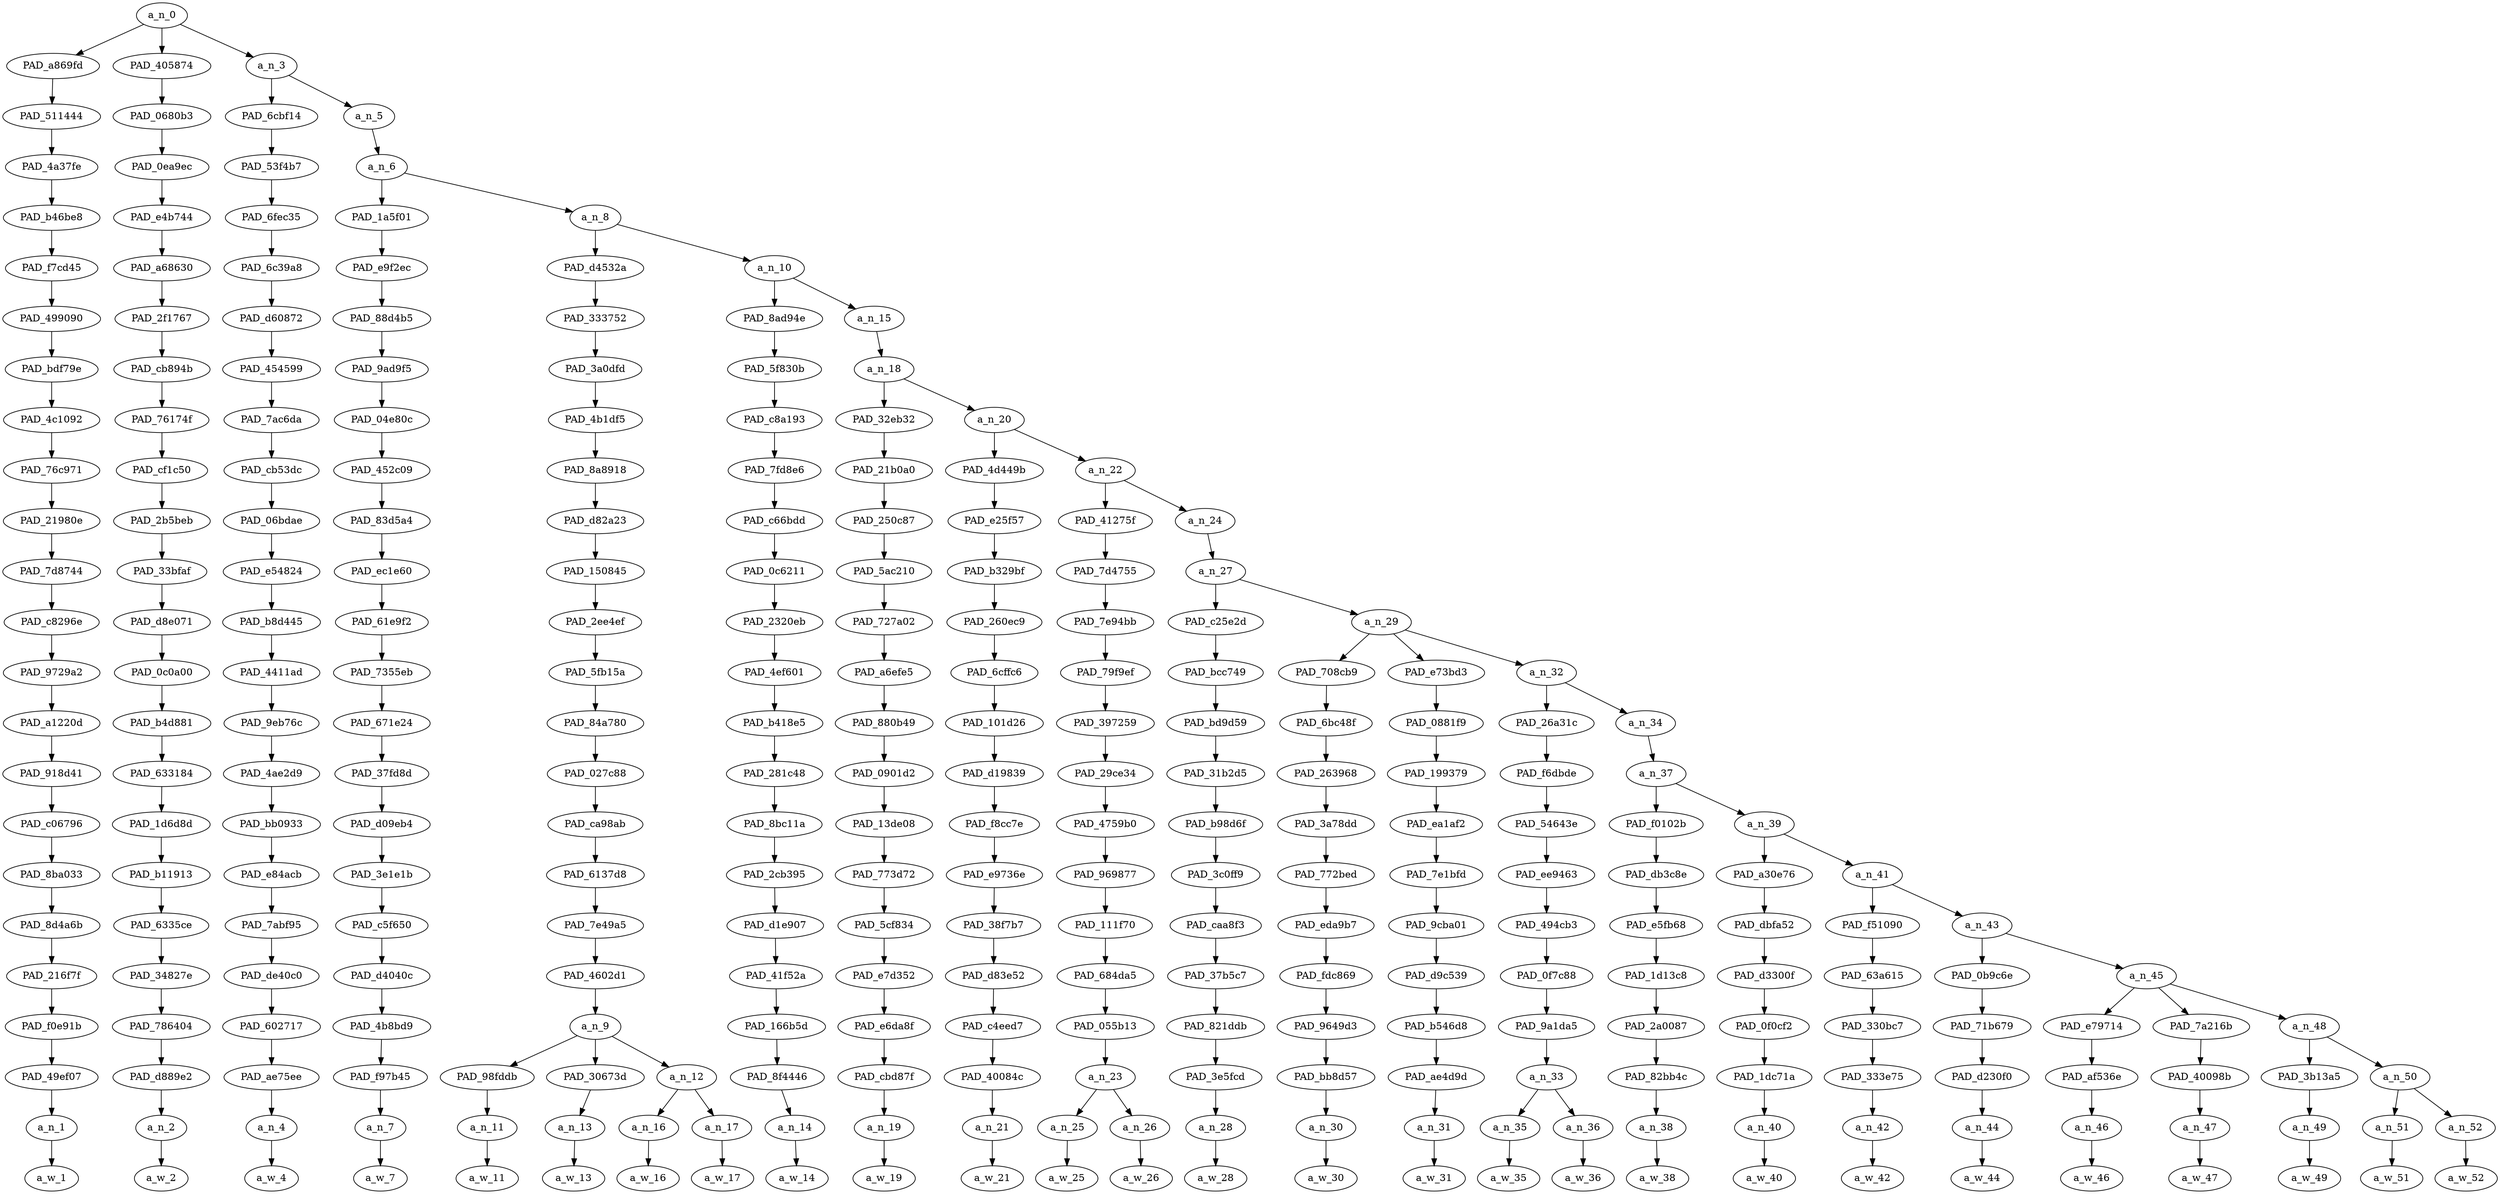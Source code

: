 strict digraph "" {
	a_n_0	[div_dir=1,
		index=0,
		level=23,
		pos="1.5255025227864583,23!",
		text_span="[0, 1, 2, 3, 4, 5, 6, 7, 8, 9, 10, 11, 12, 13, 14, 15, 16, 17, 18, 19, 20, 21, 22, 23, 24, 25, 26]",
		value=1.00000000];
	PAD_a869fd	[div_dir=1,
		index=0,
		level=22,
		pos="0.0,22!",
		text_span="[0]",
		value=0.08785055];
	a_n_0 -> PAD_a869fd;
	PAD_405874	[div_dir=1,
		index=1,
		level=22,
		pos="1.0,22!",
		text_span="[1]",
		value=0.03338011];
	a_n_0 -> PAD_405874;
	a_n_3	[div_dir=1,
		index=2,
		level=22,
		pos="3.576507568359375,22!",
		text_span="[2, 3, 4, 5, 6, 7, 8, 9, 10, 11, 12, 13, 14, 15, 16, 17, 18, 19, 20, 21, 22, 23, 24, 25, 26]",
		value=0.87811536];
	a_n_0 -> a_n_3;
	PAD_511444	[div_dir=1,
		index=0,
		level=21,
		pos="0.0,21!",
		text_span="[0]",
		value=0.08785055];
	PAD_a869fd -> PAD_511444;
	PAD_4a37fe	[div_dir=1,
		index=0,
		level=20,
		pos="0.0,20!",
		text_span="[0]",
		value=0.08785055];
	PAD_511444 -> PAD_4a37fe;
	PAD_b46be8	[div_dir=1,
		index=0,
		level=19,
		pos="0.0,19!",
		text_span="[0]",
		value=0.08785055];
	PAD_4a37fe -> PAD_b46be8;
	PAD_f7cd45	[div_dir=1,
		index=0,
		level=18,
		pos="0.0,18!",
		text_span="[0]",
		value=0.08785055];
	PAD_b46be8 -> PAD_f7cd45;
	PAD_499090	[div_dir=1,
		index=0,
		level=17,
		pos="0.0,17!",
		text_span="[0]",
		value=0.08785055];
	PAD_f7cd45 -> PAD_499090;
	PAD_bdf79e	[div_dir=1,
		index=0,
		level=16,
		pos="0.0,16!",
		text_span="[0]",
		value=0.08785055];
	PAD_499090 -> PAD_bdf79e;
	PAD_4c1092	[div_dir=1,
		index=0,
		level=15,
		pos="0.0,15!",
		text_span="[0]",
		value=0.08785055];
	PAD_bdf79e -> PAD_4c1092;
	PAD_76c971	[div_dir=1,
		index=0,
		level=14,
		pos="0.0,14!",
		text_span="[0]",
		value=0.08785055];
	PAD_4c1092 -> PAD_76c971;
	PAD_21980e	[div_dir=1,
		index=0,
		level=13,
		pos="0.0,13!",
		text_span="[0]",
		value=0.08785055];
	PAD_76c971 -> PAD_21980e;
	PAD_7d8744	[div_dir=1,
		index=0,
		level=12,
		pos="0.0,12!",
		text_span="[0]",
		value=0.08785055];
	PAD_21980e -> PAD_7d8744;
	PAD_c8296e	[div_dir=1,
		index=0,
		level=11,
		pos="0.0,11!",
		text_span="[0]",
		value=0.08785055];
	PAD_7d8744 -> PAD_c8296e;
	PAD_9729a2	[div_dir=1,
		index=0,
		level=10,
		pos="0.0,10!",
		text_span="[0]",
		value=0.08785055];
	PAD_c8296e -> PAD_9729a2;
	PAD_a1220d	[div_dir=1,
		index=0,
		level=9,
		pos="0.0,9!",
		text_span="[0]",
		value=0.08785055];
	PAD_9729a2 -> PAD_a1220d;
	PAD_918d41	[div_dir=1,
		index=0,
		level=8,
		pos="0.0,8!",
		text_span="[0]",
		value=0.08785055];
	PAD_a1220d -> PAD_918d41;
	PAD_c06796	[div_dir=1,
		index=0,
		level=7,
		pos="0.0,7!",
		text_span="[0]",
		value=0.08785055];
	PAD_918d41 -> PAD_c06796;
	PAD_8ba033	[div_dir=1,
		index=0,
		level=6,
		pos="0.0,6!",
		text_span="[0]",
		value=0.08785055];
	PAD_c06796 -> PAD_8ba033;
	PAD_8d4a6b	[div_dir=1,
		index=0,
		level=5,
		pos="0.0,5!",
		text_span="[0]",
		value=0.08785055];
	PAD_8ba033 -> PAD_8d4a6b;
	PAD_216f7f	[div_dir=1,
		index=0,
		level=4,
		pos="0.0,4!",
		text_span="[0]",
		value=0.08785055];
	PAD_8d4a6b -> PAD_216f7f;
	PAD_f0e91b	[div_dir=1,
		index=0,
		level=3,
		pos="0.0,3!",
		text_span="[0]",
		value=0.08785055];
	PAD_216f7f -> PAD_f0e91b;
	PAD_49ef07	[div_dir=1,
		index=0,
		level=2,
		pos="0.0,2!",
		text_span="[0]",
		value=0.08785055];
	PAD_f0e91b -> PAD_49ef07;
	a_n_1	[div_dir=1,
		index=0,
		level=1,
		pos="0.0,1!",
		text_span="[0]",
		value=0.08785055];
	PAD_49ef07 -> a_n_1;
	a_w_1	[div_dir=0,
		index=0,
		level=0,
		pos="0,0!",
		text_span="[0]",
		value=yep];
	a_n_1 -> a_w_1;
	PAD_0680b3	[div_dir=1,
		index=1,
		level=21,
		pos="1.0,21!",
		text_span="[1]",
		value=0.03338011];
	PAD_405874 -> PAD_0680b3;
	PAD_0ea9ec	[div_dir=1,
		index=1,
		level=20,
		pos="1.0,20!",
		text_span="[1]",
		value=0.03338011];
	PAD_0680b3 -> PAD_0ea9ec;
	PAD_e4b744	[div_dir=1,
		index=1,
		level=19,
		pos="1.0,19!",
		text_span="[1]",
		value=0.03338011];
	PAD_0ea9ec -> PAD_e4b744;
	PAD_a68630	[div_dir=1,
		index=1,
		level=18,
		pos="1.0,18!",
		text_span="[1]",
		value=0.03338011];
	PAD_e4b744 -> PAD_a68630;
	PAD_2f1767	[div_dir=1,
		index=1,
		level=17,
		pos="1.0,17!",
		text_span="[1]",
		value=0.03338011];
	PAD_a68630 -> PAD_2f1767;
	PAD_cb894b	[div_dir=1,
		index=1,
		level=16,
		pos="1.0,16!",
		text_span="[1]",
		value=0.03338011];
	PAD_2f1767 -> PAD_cb894b;
	PAD_76174f	[div_dir=1,
		index=1,
		level=15,
		pos="1.0,15!",
		text_span="[1]",
		value=0.03338011];
	PAD_cb894b -> PAD_76174f;
	PAD_cf1c50	[div_dir=1,
		index=1,
		level=14,
		pos="1.0,14!",
		text_span="[1]",
		value=0.03338011];
	PAD_76174f -> PAD_cf1c50;
	PAD_2b5beb	[div_dir=1,
		index=1,
		level=13,
		pos="1.0,13!",
		text_span="[1]",
		value=0.03338011];
	PAD_cf1c50 -> PAD_2b5beb;
	PAD_33bfaf	[div_dir=1,
		index=1,
		level=12,
		pos="1.0,12!",
		text_span="[1]",
		value=0.03338011];
	PAD_2b5beb -> PAD_33bfaf;
	PAD_d8e071	[div_dir=1,
		index=1,
		level=11,
		pos="1.0,11!",
		text_span="[1]",
		value=0.03338011];
	PAD_33bfaf -> PAD_d8e071;
	PAD_0c0a00	[div_dir=1,
		index=1,
		level=10,
		pos="1.0,10!",
		text_span="[1]",
		value=0.03338011];
	PAD_d8e071 -> PAD_0c0a00;
	PAD_b4d881	[div_dir=1,
		index=1,
		level=9,
		pos="1.0,9!",
		text_span="[1]",
		value=0.03338011];
	PAD_0c0a00 -> PAD_b4d881;
	PAD_633184	[div_dir=1,
		index=1,
		level=8,
		pos="1.0,8!",
		text_span="[1]",
		value=0.03338011];
	PAD_b4d881 -> PAD_633184;
	PAD_1d6d8d	[div_dir=1,
		index=1,
		level=7,
		pos="1.0,7!",
		text_span="[1]",
		value=0.03338011];
	PAD_633184 -> PAD_1d6d8d;
	PAD_b11913	[div_dir=1,
		index=1,
		level=6,
		pos="1.0,6!",
		text_span="[1]",
		value=0.03338011];
	PAD_1d6d8d -> PAD_b11913;
	PAD_6335ce	[div_dir=1,
		index=1,
		level=5,
		pos="1.0,5!",
		text_span="[1]",
		value=0.03338011];
	PAD_b11913 -> PAD_6335ce;
	PAD_34827e	[div_dir=1,
		index=1,
		level=4,
		pos="1.0,4!",
		text_span="[1]",
		value=0.03338011];
	PAD_6335ce -> PAD_34827e;
	PAD_786404	[div_dir=1,
		index=1,
		level=3,
		pos="1.0,3!",
		text_span="[1]",
		value=0.03338011];
	PAD_34827e -> PAD_786404;
	PAD_d889e2	[div_dir=1,
		index=1,
		level=2,
		pos="1.0,2!",
		text_span="[1]",
		value=0.03338011];
	PAD_786404 -> PAD_d889e2;
	a_n_2	[div_dir=1,
		index=1,
		level=1,
		pos="1.0,1!",
		text_span="[1]",
		value=0.03338011];
	PAD_d889e2 -> a_n_2;
	a_w_2	[div_dir=0,
		index=1,
		level=0,
		pos="1,0!",
		text_span="[1]",
		value=and];
	a_n_2 -> a_w_2;
	PAD_6cbf14	[div_dir=1,
		index=2,
		level=21,
		pos="2.0,21!",
		text_span="[2]",
		value=0.04313270];
	a_n_3 -> PAD_6cbf14;
	a_n_5	[div_dir=1,
		index=3,
		level=21,
		pos="5.15301513671875,21!",
		text_span="[3, 4, 5, 6, 7, 8, 9, 10, 11, 12, 13, 14, 15, 16, 17, 18, 19, 20, 21, 22, 23, 24, 25, 26]",
		value=0.83448939];
	a_n_3 -> a_n_5;
	PAD_53f4b7	[div_dir=1,
		index=2,
		level=20,
		pos="2.0,20!",
		text_span="[2]",
		value=0.04313270];
	PAD_6cbf14 -> PAD_53f4b7;
	PAD_6fec35	[div_dir=1,
		index=2,
		level=19,
		pos="2.0,19!",
		text_span="[2]",
		value=0.04313270];
	PAD_53f4b7 -> PAD_6fec35;
	PAD_6c39a8	[div_dir=1,
		index=2,
		level=18,
		pos="2.0,18!",
		text_span="[2]",
		value=0.04313270];
	PAD_6fec35 -> PAD_6c39a8;
	PAD_d60872	[div_dir=1,
		index=2,
		level=17,
		pos="2.0,17!",
		text_span="[2]",
		value=0.04313270];
	PAD_6c39a8 -> PAD_d60872;
	PAD_454599	[div_dir=1,
		index=2,
		level=16,
		pos="2.0,16!",
		text_span="[2]",
		value=0.04313270];
	PAD_d60872 -> PAD_454599;
	PAD_7ac6da	[div_dir=1,
		index=2,
		level=15,
		pos="2.0,15!",
		text_span="[2]",
		value=0.04313270];
	PAD_454599 -> PAD_7ac6da;
	PAD_cb53dc	[div_dir=1,
		index=2,
		level=14,
		pos="2.0,14!",
		text_span="[2]",
		value=0.04313270];
	PAD_7ac6da -> PAD_cb53dc;
	PAD_06bdae	[div_dir=1,
		index=2,
		level=13,
		pos="2.0,13!",
		text_span="[2]",
		value=0.04313270];
	PAD_cb53dc -> PAD_06bdae;
	PAD_e54824	[div_dir=1,
		index=2,
		level=12,
		pos="2.0,12!",
		text_span="[2]",
		value=0.04313270];
	PAD_06bdae -> PAD_e54824;
	PAD_b8d445	[div_dir=1,
		index=2,
		level=11,
		pos="2.0,11!",
		text_span="[2]",
		value=0.04313270];
	PAD_e54824 -> PAD_b8d445;
	PAD_4411ad	[div_dir=1,
		index=2,
		level=10,
		pos="2.0,10!",
		text_span="[2]",
		value=0.04313270];
	PAD_b8d445 -> PAD_4411ad;
	PAD_9eb76c	[div_dir=1,
		index=2,
		level=9,
		pos="2.0,9!",
		text_span="[2]",
		value=0.04313270];
	PAD_4411ad -> PAD_9eb76c;
	PAD_4ae2d9	[div_dir=1,
		index=2,
		level=8,
		pos="2.0,8!",
		text_span="[2]",
		value=0.04313270];
	PAD_9eb76c -> PAD_4ae2d9;
	PAD_bb0933	[div_dir=1,
		index=2,
		level=7,
		pos="2.0,7!",
		text_span="[2]",
		value=0.04313270];
	PAD_4ae2d9 -> PAD_bb0933;
	PAD_e84acb	[div_dir=1,
		index=2,
		level=6,
		pos="2.0,6!",
		text_span="[2]",
		value=0.04313270];
	PAD_bb0933 -> PAD_e84acb;
	PAD_7abf95	[div_dir=1,
		index=2,
		level=5,
		pos="2.0,5!",
		text_span="[2]",
		value=0.04313270];
	PAD_e84acb -> PAD_7abf95;
	PAD_de40c0	[div_dir=1,
		index=2,
		level=4,
		pos="2.0,4!",
		text_span="[2]",
		value=0.04313270];
	PAD_7abf95 -> PAD_de40c0;
	PAD_602717	[div_dir=1,
		index=2,
		level=3,
		pos="2.0,3!",
		text_span="[2]",
		value=0.04313270];
	PAD_de40c0 -> PAD_602717;
	PAD_ae75ee	[div_dir=1,
		index=2,
		level=2,
		pos="2.0,2!",
		text_span="[2]",
		value=0.04313270];
	PAD_602717 -> PAD_ae75ee;
	a_n_4	[div_dir=1,
		index=2,
		level=1,
		pos="2.0,1!",
		text_span="[2]",
		value=0.04313270];
	PAD_ae75ee -> a_n_4;
	a_w_4	[div_dir=0,
		index=2,
		level=0,
		pos="2,0!",
		text_span="[2]",
		value=who];
	a_n_4 -> a_w_4;
	a_n_6	[div_dir=1,
		index=3,
		level=20,
		pos="5.15301513671875,20!",
		text_span="[3, 4, 5, 6, 7, 8, 9, 10, 11, 12, 13, 14, 15, 16, 17, 18, 19, 20, 21, 22, 23, 24, 25, 26]",
		value=0.83401707];
	a_n_5 -> a_n_6;
	PAD_1a5f01	[div_dir=-1,
		index=3,
		level=19,
		pos="3.0,19!",
		text_span="[3]",
		value=0.02969907];
	a_n_6 -> PAD_1a5f01;
	a_n_8	[div_dir=1,
		index=4,
		level=19,
		pos="7.3060302734375,19!",
		text_span="[4, 5, 6, 7, 8, 9, 10, 11, 12, 13, 14, 15, 16, 17, 18, 19, 20, 21, 22, 23, 24, 25, 26]",
		value=0.80384569];
	a_n_6 -> a_n_8;
	PAD_e9f2ec	[div_dir=-1,
		index=3,
		level=18,
		pos="3.0,18!",
		text_span="[3]",
		value=0.02969907];
	PAD_1a5f01 -> PAD_e9f2ec;
	PAD_88d4b5	[div_dir=-1,
		index=3,
		level=17,
		pos="3.0,17!",
		text_span="[3]",
		value=0.02969907];
	PAD_e9f2ec -> PAD_88d4b5;
	PAD_9ad9f5	[div_dir=-1,
		index=3,
		level=16,
		pos="3.0,16!",
		text_span="[3]",
		value=0.02969907];
	PAD_88d4b5 -> PAD_9ad9f5;
	PAD_04e80c	[div_dir=-1,
		index=3,
		level=15,
		pos="3.0,15!",
		text_span="[3]",
		value=0.02969907];
	PAD_9ad9f5 -> PAD_04e80c;
	PAD_452c09	[div_dir=-1,
		index=3,
		level=14,
		pos="3.0,14!",
		text_span="[3]",
		value=0.02969907];
	PAD_04e80c -> PAD_452c09;
	PAD_83d5a4	[div_dir=-1,
		index=3,
		level=13,
		pos="3.0,13!",
		text_span="[3]",
		value=0.02969907];
	PAD_452c09 -> PAD_83d5a4;
	PAD_ec1e60	[div_dir=-1,
		index=3,
		level=12,
		pos="3.0,12!",
		text_span="[3]",
		value=0.02969907];
	PAD_83d5a4 -> PAD_ec1e60;
	PAD_61e9f2	[div_dir=-1,
		index=3,
		level=11,
		pos="3.0,11!",
		text_span="[3]",
		value=0.02969907];
	PAD_ec1e60 -> PAD_61e9f2;
	PAD_7355eb	[div_dir=-1,
		index=3,
		level=10,
		pos="3.0,10!",
		text_span="[3]",
		value=0.02969907];
	PAD_61e9f2 -> PAD_7355eb;
	PAD_671e24	[div_dir=-1,
		index=3,
		level=9,
		pos="3.0,9!",
		text_span="[3]",
		value=0.02969907];
	PAD_7355eb -> PAD_671e24;
	PAD_37fd8d	[div_dir=-1,
		index=3,
		level=8,
		pos="3.0,8!",
		text_span="[3]",
		value=0.02969907];
	PAD_671e24 -> PAD_37fd8d;
	PAD_d09eb4	[div_dir=-1,
		index=3,
		level=7,
		pos="3.0,7!",
		text_span="[3]",
		value=0.02969907];
	PAD_37fd8d -> PAD_d09eb4;
	PAD_3e1e1b	[div_dir=-1,
		index=3,
		level=6,
		pos="3.0,6!",
		text_span="[3]",
		value=0.02969907];
	PAD_d09eb4 -> PAD_3e1e1b;
	PAD_c5f650	[div_dir=-1,
		index=3,
		level=5,
		pos="3.0,5!",
		text_span="[3]",
		value=0.02969907];
	PAD_3e1e1b -> PAD_c5f650;
	PAD_d4040c	[div_dir=-1,
		index=3,
		level=4,
		pos="3.0,4!",
		text_span="[3]",
		value=0.02969907];
	PAD_c5f650 -> PAD_d4040c;
	PAD_4b8bd9	[div_dir=-1,
		index=3,
		level=3,
		pos="3.0,3!",
		text_span="[3]",
		value=0.02969907];
	PAD_d4040c -> PAD_4b8bd9;
	PAD_f97b45	[div_dir=-1,
		index=3,
		level=2,
		pos="3.0,2!",
		text_span="[3]",
		value=0.02969907];
	PAD_4b8bd9 -> PAD_f97b45;
	a_n_7	[div_dir=-1,
		index=3,
		level=1,
		pos="3.0,1!",
		text_span="[3]",
		value=0.02969907];
	PAD_f97b45 -> a_n_7;
	a_w_7	[div_dir=0,
		index=3,
		level=0,
		pos="3,0!",
		text_span="[3]",
		value=pushed];
	a_n_7 -> a_w_7;
	PAD_d4532a	[div_dir=1,
		index=4,
		level=18,
		pos="5.5,18!",
		text_span="[4, 5, 6, 7]",
		value=0.10449031];
	a_n_8 -> PAD_d4532a;
	a_n_10	[div_dir=1,
		index=5,
		level=18,
		pos="9.112060546875,18!",
		text_span="[8, 9, 10, 11, 12, 13, 14, 15, 16, 17, 18, 19, 20, 21, 22, 23, 24, 25, 26]",
		value=0.69887617];
	a_n_8 -> a_n_10;
	PAD_333752	[div_dir=1,
		index=4,
		level=17,
		pos="5.5,17!",
		text_span="[4, 5, 6, 7]",
		value=0.10449031];
	PAD_d4532a -> PAD_333752;
	PAD_3a0dfd	[div_dir=1,
		index=4,
		level=16,
		pos="5.5,16!",
		text_span="[4, 5, 6, 7]",
		value=0.10449031];
	PAD_333752 -> PAD_3a0dfd;
	PAD_4b1df5	[div_dir=1,
		index=4,
		level=15,
		pos="5.5,15!",
		text_span="[4, 5, 6, 7]",
		value=0.10449031];
	PAD_3a0dfd -> PAD_4b1df5;
	PAD_8a8918	[div_dir=1,
		index=4,
		level=14,
		pos="5.5,14!",
		text_span="[4, 5, 6, 7]",
		value=0.10449031];
	PAD_4b1df5 -> PAD_8a8918;
	PAD_d82a23	[div_dir=1,
		index=4,
		level=13,
		pos="5.5,13!",
		text_span="[4, 5, 6, 7]",
		value=0.10449031];
	PAD_8a8918 -> PAD_d82a23;
	PAD_150845	[div_dir=1,
		index=4,
		level=12,
		pos="5.5,12!",
		text_span="[4, 5, 6, 7]",
		value=0.10449031];
	PAD_d82a23 -> PAD_150845;
	PAD_2ee4ef	[div_dir=1,
		index=4,
		level=11,
		pos="5.5,11!",
		text_span="[4, 5, 6, 7]",
		value=0.10449031];
	PAD_150845 -> PAD_2ee4ef;
	PAD_5fb15a	[div_dir=1,
		index=4,
		level=10,
		pos="5.5,10!",
		text_span="[4, 5, 6, 7]",
		value=0.10449031];
	PAD_2ee4ef -> PAD_5fb15a;
	PAD_84a780	[div_dir=1,
		index=4,
		level=9,
		pos="5.5,9!",
		text_span="[4, 5, 6, 7]",
		value=0.10449031];
	PAD_5fb15a -> PAD_84a780;
	PAD_027c88	[div_dir=1,
		index=4,
		level=8,
		pos="5.5,8!",
		text_span="[4, 5, 6, 7]",
		value=0.10449031];
	PAD_84a780 -> PAD_027c88;
	PAD_ca98ab	[div_dir=1,
		index=4,
		level=7,
		pos="5.5,7!",
		text_span="[4, 5, 6, 7]",
		value=0.10449031];
	PAD_027c88 -> PAD_ca98ab;
	PAD_6137d8	[div_dir=1,
		index=4,
		level=6,
		pos="5.5,6!",
		text_span="[4, 5, 6, 7]",
		value=0.10449031];
	PAD_ca98ab -> PAD_6137d8;
	PAD_7e49a5	[div_dir=1,
		index=4,
		level=5,
		pos="5.5,5!",
		text_span="[4, 5, 6, 7]",
		value=0.10449031];
	PAD_6137d8 -> PAD_7e49a5;
	PAD_4602d1	[div_dir=1,
		index=4,
		level=4,
		pos="5.5,4!",
		text_span="[4, 5, 6, 7]",
		value=0.10449031];
	PAD_7e49a5 -> PAD_4602d1;
	a_n_9	[div_dir=1,
		index=4,
		level=3,
		pos="5.5,3!",
		text_span="[4, 5, 6, 7]",
		value=0.10449031];
	PAD_4602d1 -> a_n_9;
	PAD_98fddb	[div_dir=1,
		index=4,
		level=2,
		pos="4.0,2!",
		text_span="[4]",
		value=0.02147281];
	a_n_9 -> PAD_98fddb;
	PAD_30673d	[div_dir=1,
		index=6,
		level=2,
		pos="7.0,2!",
		text_span="[7]",
		value=0.02644971];
	a_n_9 -> PAD_30673d;
	a_n_12	[div_dir=1,
		index=5,
		level=2,
		pos="5.5,2!",
		text_span="[5, 6]",
		value=0.05644467];
	a_n_9 -> a_n_12;
	a_n_11	[div_dir=1,
		index=4,
		level=1,
		pos="4.0,1!",
		text_span="[4]",
		value=0.02147281];
	PAD_98fddb -> a_n_11;
	a_w_11	[div_dir=0,
		index=4,
		level=0,
		pos="4,0!",
		text_span="[4]",
		value=the];
	a_n_11 -> a_w_11;
	a_n_13	[div_dir=1,
		index=7,
		level=1,
		pos="7.0,1!",
		text_span="[7]",
		value=0.02644971];
	PAD_30673d -> a_n_13;
	a_w_13	[div_dir=0,
		index=7,
		level=0,
		pos="7,0!",
		text_span="[7]",
		value=thing];
	a_n_13 -> a_w_13;
	a_n_16	[div_dir=1,
		index=5,
		level=1,
		pos="5.0,1!",
		text_span="[5]",
		value=0.02790273];
	a_n_12 -> a_n_16;
	a_n_17	[div_dir=-1,
		index=6,
		level=1,
		pos="6.0,1!",
		text_span="[6]",
		value=0.02853303];
	a_n_12 -> a_n_17;
	a_w_16	[div_dir=0,
		index=5,
		level=0,
		pos="5,0!",
		text_span="[5]",
		value=civil];
	a_n_16 -> a_w_16;
	a_w_17	[div_dir=0,
		index=6,
		level=0,
		pos="6,0!",
		text_span="[6]",
		value=rights];
	a_n_17 -> a_w_17;
	PAD_8ad94e	[div_dir=1,
		index=5,
		level=17,
		pos="8.0,17!",
		text_span="[8]",
		value=0.02135516];
	a_n_10 -> PAD_8ad94e;
	a_n_15	[div_dir=1,
		index=6,
		level=17,
		pos="10.22412109375,17!",
		text_span="[9, 10, 11, 12, 13, 14, 15, 16, 17, 18, 19, 20, 21, 22, 23, 24, 25, 26]",
		value=0.67705395];
	a_n_10 -> a_n_15;
	PAD_5f830b	[div_dir=1,
		index=5,
		level=16,
		pos="8.0,16!",
		text_span="[8]",
		value=0.02135516];
	PAD_8ad94e -> PAD_5f830b;
	PAD_c8a193	[div_dir=1,
		index=5,
		level=15,
		pos="8.0,15!",
		text_span="[8]",
		value=0.02135516];
	PAD_5f830b -> PAD_c8a193;
	PAD_7fd8e6	[div_dir=1,
		index=5,
		level=14,
		pos="8.0,14!",
		text_span="[8]",
		value=0.02135516];
	PAD_c8a193 -> PAD_7fd8e6;
	PAD_c66bdd	[div_dir=1,
		index=5,
		level=13,
		pos="8.0,13!",
		text_span="[8]",
		value=0.02135516];
	PAD_7fd8e6 -> PAD_c66bdd;
	PAD_0c6211	[div_dir=1,
		index=5,
		level=12,
		pos="8.0,12!",
		text_span="[8]",
		value=0.02135516];
	PAD_c66bdd -> PAD_0c6211;
	PAD_2320eb	[div_dir=1,
		index=5,
		level=11,
		pos="8.0,11!",
		text_span="[8]",
		value=0.02135516];
	PAD_0c6211 -> PAD_2320eb;
	PAD_4ef601	[div_dir=1,
		index=5,
		level=10,
		pos="8.0,10!",
		text_span="[8]",
		value=0.02135516];
	PAD_2320eb -> PAD_4ef601;
	PAD_b418e5	[div_dir=1,
		index=5,
		level=9,
		pos="8.0,9!",
		text_span="[8]",
		value=0.02135516];
	PAD_4ef601 -> PAD_b418e5;
	PAD_281c48	[div_dir=1,
		index=5,
		level=8,
		pos="8.0,8!",
		text_span="[8]",
		value=0.02135516];
	PAD_b418e5 -> PAD_281c48;
	PAD_8bc11a	[div_dir=1,
		index=5,
		level=7,
		pos="8.0,7!",
		text_span="[8]",
		value=0.02135516];
	PAD_281c48 -> PAD_8bc11a;
	PAD_2cb395	[div_dir=1,
		index=5,
		level=6,
		pos="8.0,6!",
		text_span="[8]",
		value=0.02135516];
	PAD_8bc11a -> PAD_2cb395;
	PAD_d1e907	[div_dir=1,
		index=5,
		level=5,
		pos="8.0,5!",
		text_span="[8]",
		value=0.02135516];
	PAD_2cb395 -> PAD_d1e907;
	PAD_41f52a	[div_dir=1,
		index=5,
		level=4,
		pos="8.0,4!",
		text_span="[8]",
		value=0.02135516];
	PAD_d1e907 -> PAD_41f52a;
	PAD_166b5d	[div_dir=1,
		index=5,
		level=3,
		pos="8.0,3!",
		text_span="[8]",
		value=0.02135516];
	PAD_41f52a -> PAD_166b5d;
	PAD_8f4446	[div_dir=1,
		index=7,
		level=2,
		pos="8.0,2!",
		text_span="[8]",
		value=0.02135516];
	PAD_166b5d -> PAD_8f4446;
	a_n_14	[div_dir=1,
		index=8,
		level=1,
		pos="8.0,1!",
		text_span="[8]",
		value=0.02135516];
	PAD_8f4446 -> a_n_14;
	a_w_14	[div_dir=0,
		index=8,
		level=0,
		pos="8,0!",
		text_span="[8]",
		value=which];
	a_n_14 -> a_w_14;
	a_n_18	[div_dir=1,
		index=6,
		level=16,
		pos="10.22412109375,16!",
		text_span="[9, 10, 11, 12, 13, 14, 15, 16, 17, 18, 19, 20, 21, 22, 23, 24, 25, 26]",
		value=0.67658893];
	a_n_15 -> a_n_18;
	PAD_32eb32	[div_dir=-1,
		index=6,
		level=15,
		pos="9.0,15!",
		text_span="[9]",
		value=0.02150550];
	a_n_18 -> PAD_32eb32;
	a_n_20	[div_dir=1,
		index=7,
		level=15,
		pos="11.4482421875,15!",
		text_span="[10, 11, 12, 13, 14, 15, 16, 17, 18, 19, 20, 21, 22, 23, 24, 25, 26]",
		value=0.65461841];
	a_n_18 -> a_n_20;
	PAD_21b0a0	[div_dir=-1,
		index=6,
		level=14,
		pos="9.0,14!",
		text_span="[9]",
		value=0.02150550];
	PAD_32eb32 -> PAD_21b0a0;
	PAD_250c87	[div_dir=-1,
		index=6,
		level=13,
		pos="9.0,13!",
		text_span="[9]",
		value=0.02150550];
	PAD_21b0a0 -> PAD_250c87;
	PAD_5ac210	[div_dir=-1,
		index=6,
		level=12,
		pos="9.0,12!",
		text_span="[9]",
		value=0.02150550];
	PAD_250c87 -> PAD_5ac210;
	PAD_727a02	[div_dir=-1,
		index=6,
		level=11,
		pos="9.0,11!",
		text_span="[9]",
		value=0.02150550];
	PAD_5ac210 -> PAD_727a02;
	PAD_a6efe5	[div_dir=-1,
		index=6,
		level=10,
		pos="9.0,10!",
		text_span="[9]",
		value=0.02150550];
	PAD_727a02 -> PAD_a6efe5;
	PAD_880b49	[div_dir=-1,
		index=6,
		level=9,
		pos="9.0,9!",
		text_span="[9]",
		value=0.02150550];
	PAD_a6efe5 -> PAD_880b49;
	PAD_0901d2	[div_dir=-1,
		index=6,
		level=8,
		pos="9.0,8!",
		text_span="[9]",
		value=0.02150550];
	PAD_880b49 -> PAD_0901d2;
	PAD_13de08	[div_dir=-1,
		index=6,
		level=7,
		pos="9.0,7!",
		text_span="[9]",
		value=0.02150550];
	PAD_0901d2 -> PAD_13de08;
	PAD_773d72	[div_dir=-1,
		index=6,
		level=6,
		pos="9.0,6!",
		text_span="[9]",
		value=0.02150550];
	PAD_13de08 -> PAD_773d72;
	PAD_5cf834	[div_dir=-1,
		index=6,
		level=5,
		pos="9.0,5!",
		text_span="[9]",
		value=0.02150550];
	PAD_773d72 -> PAD_5cf834;
	PAD_e7d352	[div_dir=-1,
		index=6,
		level=4,
		pos="9.0,4!",
		text_span="[9]",
		value=0.02150550];
	PAD_5cf834 -> PAD_e7d352;
	PAD_e6da8f	[div_dir=-1,
		index=6,
		level=3,
		pos="9.0,3!",
		text_span="[9]",
		value=0.02150550];
	PAD_e7d352 -> PAD_e6da8f;
	PAD_cbd87f	[div_dir=-1,
		index=8,
		level=2,
		pos="9.0,2!",
		text_span="[9]",
		value=0.02150550];
	PAD_e6da8f -> PAD_cbd87f;
	a_n_19	[div_dir=-1,
		index=9,
		level=1,
		pos="9.0,1!",
		text_span="[9]",
		value=0.02150550];
	PAD_cbd87f -> a_n_19;
	a_w_19	[div_dir=0,
		index=9,
		level=0,
		pos="9,0!",
		text_span="[9]",
		value=made];
	a_n_19 -> a_w_19;
	PAD_4d449b	[div_dir=1,
		index=7,
		level=14,
		pos="10.0,14!",
		text_span="[10]",
		value=0.13392522];
	a_n_20 -> PAD_4d449b;
	a_n_22	[div_dir=1,
		index=8,
		level=14,
		pos="12.896484375,14!",
		text_span="[11, 12, 13, 14, 15, 16, 17, 18, 19, 20, 21, 22, 23, 24, 25, 26]",
		value=0.52021203];
	a_n_20 -> a_n_22;
	PAD_e25f57	[div_dir=1,
		index=7,
		level=13,
		pos="10.0,13!",
		text_span="[10]",
		value=0.13392522];
	PAD_4d449b -> PAD_e25f57;
	PAD_b329bf	[div_dir=1,
		index=7,
		level=12,
		pos="10.0,12!",
		text_span="[10]",
		value=0.13392522];
	PAD_e25f57 -> PAD_b329bf;
	PAD_260ec9	[div_dir=1,
		index=7,
		level=11,
		pos="10.0,11!",
		text_span="[10]",
		value=0.13392522];
	PAD_b329bf -> PAD_260ec9;
	PAD_6cffc6	[div_dir=1,
		index=7,
		level=10,
		pos="10.0,10!",
		text_span="[10]",
		value=0.13392522];
	PAD_260ec9 -> PAD_6cffc6;
	PAD_101d26	[div_dir=1,
		index=7,
		level=9,
		pos="10.0,9!",
		text_span="[10]",
		value=0.13392522];
	PAD_6cffc6 -> PAD_101d26;
	PAD_d19839	[div_dir=1,
		index=7,
		level=8,
		pos="10.0,8!",
		text_span="[10]",
		value=0.13392522];
	PAD_101d26 -> PAD_d19839;
	PAD_f8cc7e	[div_dir=1,
		index=7,
		level=7,
		pos="10.0,7!",
		text_span="[10]",
		value=0.13392522];
	PAD_d19839 -> PAD_f8cc7e;
	PAD_e9736e	[div_dir=1,
		index=7,
		level=6,
		pos="10.0,6!",
		text_span="[10]",
		value=0.13392522];
	PAD_f8cc7e -> PAD_e9736e;
	PAD_38f7b7	[div_dir=1,
		index=7,
		level=5,
		pos="10.0,5!",
		text_span="[10]",
		value=0.13392522];
	PAD_e9736e -> PAD_38f7b7;
	PAD_d83e52	[div_dir=1,
		index=7,
		level=4,
		pos="10.0,4!",
		text_span="[10]",
		value=0.13392522];
	PAD_38f7b7 -> PAD_d83e52;
	PAD_c4eed7	[div_dir=1,
		index=7,
		level=3,
		pos="10.0,3!",
		text_span="[10]",
		value=0.13392522];
	PAD_d83e52 -> PAD_c4eed7;
	PAD_40084c	[div_dir=1,
		index=9,
		level=2,
		pos="10.0,2!",
		text_span="[10]",
		value=0.13392522];
	PAD_c4eed7 -> PAD_40084c;
	a_n_21	[div_dir=1,
		index=10,
		level=1,
		pos="10.0,1!",
		text_span="[10]",
		value=0.13392522];
	PAD_40084c -> a_n_21;
	a_w_21	[div_dir=0,
		index=10,
		level=0,
		pos="10,0!",
		text_span="[10]",
		value=niggers];
	a_n_21 -> a_w_21;
	PAD_41275f	[div_dir=1,
		index=8,
		level=13,
		pos="11.5,13!",
		text_span="[11, 12]",
		value=0.04434813];
	a_n_22 -> PAD_41275f;
	a_n_24	[div_dir=1,
		index=9,
		level=13,
		pos="14.29296875,13!",
		text_span="[13, 14, 15, 16, 17, 18, 19, 20, 21, 22, 23, 24, 25, 26]",
		value=0.47555389];
	a_n_22 -> a_n_24;
	PAD_7d4755	[div_dir=1,
		index=8,
		level=12,
		pos="11.5,12!",
		text_span="[11, 12]",
		value=0.04434813];
	PAD_41275f -> PAD_7d4755;
	PAD_7e94bb	[div_dir=1,
		index=8,
		level=11,
		pos="11.5,11!",
		text_span="[11, 12]",
		value=0.04434813];
	PAD_7d4755 -> PAD_7e94bb;
	PAD_79f9ef	[div_dir=1,
		index=8,
		level=10,
		pos="11.5,10!",
		text_span="[11, 12]",
		value=0.04434813];
	PAD_7e94bb -> PAD_79f9ef;
	PAD_397259	[div_dir=1,
		index=8,
		level=9,
		pos="11.5,9!",
		text_span="[11, 12]",
		value=0.04434813];
	PAD_79f9ef -> PAD_397259;
	PAD_29ce34	[div_dir=1,
		index=8,
		level=8,
		pos="11.5,8!",
		text_span="[11, 12]",
		value=0.04434813];
	PAD_397259 -> PAD_29ce34;
	PAD_4759b0	[div_dir=1,
		index=8,
		level=7,
		pos="11.5,7!",
		text_span="[11, 12]",
		value=0.04434813];
	PAD_29ce34 -> PAD_4759b0;
	PAD_969877	[div_dir=1,
		index=8,
		level=6,
		pos="11.5,6!",
		text_span="[11, 12]",
		value=0.04434813];
	PAD_4759b0 -> PAD_969877;
	PAD_111f70	[div_dir=1,
		index=8,
		level=5,
		pos="11.5,5!",
		text_span="[11, 12]",
		value=0.04434813];
	PAD_969877 -> PAD_111f70;
	PAD_684da5	[div_dir=1,
		index=8,
		level=4,
		pos="11.5,4!",
		text_span="[11, 12]",
		value=0.04434813];
	PAD_111f70 -> PAD_684da5;
	PAD_055b13	[div_dir=1,
		index=8,
		level=3,
		pos="11.5,3!",
		text_span="[11, 12]",
		value=0.04434813];
	PAD_684da5 -> PAD_055b13;
	a_n_23	[div_dir=1,
		index=10,
		level=2,
		pos="11.5,2!",
		text_span="[11, 12]",
		value=0.04434813];
	PAD_055b13 -> a_n_23;
	a_n_25	[div_dir=1,
		index=11,
		level=1,
		pos="11.0,1!",
		text_span="[11]",
		value=0.02005227];
	a_n_23 -> a_n_25;
	a_n_26	[div_dir=1,
		index=12,
		level=1,
		pos="12.0,1!",
		text_span="[12]",
		value=0.02426411];
	a_n_23 -> a_n_26;
	a_w_25	[div_dir=0,
		index=11,
		level=0,
		pos="11,0!",
		text_span="[11]",
		value=far];
	a_n_25 -> a_w_25;
	a_w_26	[div_dir=0,
		index=12,
		level=0,
		pos="12,0!",
		text_span="[12]",
		value=worse];
	a_n_26 -> a_w_26;
	a_n_27	[div_dir=1,
		index=9,
		level=12,
		pos="14.29296875,12!",
		text_span="[13, 14, 15, 16, 17, 18, 19, 20, 21, 22, 23, 24, 25, 26]",
		value=0.47523670];
	a_n_24 -> a_n_27;
	PAD_c25e2d	[div_dir=1,
		index=9,
		level=11,
		pos="13.0,11!",
		text_span="[13]",
		value=0.02201533];
	a_n_27 -> PAD_c25e2d;
	a_n_29	[div_dir=1,
		index=10,
		level=11,
		pos="15.5859375,11!",
		text_span="[14, 15, 16, 17, 18, 19, 20, 21, 22, 23, 24, 25, 26]",
		value=0.45290418];
	a_n_27 -> a_n_29;
	PAD_bcc749	[div_dir=1,
		index=9,
		level=10,
		pos="13.0,10!",
		text_span="[13]",
		value=0.02201533];
	PAD_c25e2d -> PAD_bcc749;
	PAD_bd9d59	[div_dir=1,
		index=9,
		level=9,
		pos="13.0,9!",
		text_span="[13]",
		value=0.02201533];
	PAD_bcc749 -> PAD_bd9d59;
	PAD_31b2d5	[div_dir=1,
		index=9,
		level=8,
		pos="13.0,8!",
		text_span="[13]",
		value=0.02201533];
	PAD_bd9d59 -> PAD_31b2d5;
	PAD_b98d6f	[div_dir=1,
		index=9,
		level=7,
		pos="13.0,7!",
		text_span="[13]",
		value=0.02201533];
	PAD_31b2d5 -> PAD_b98d6f;
	PAD_3c0ff9	[div_dir=1,
		index=9,
		level=6,
		pos="13.0,6!",
		text_span="[13]",
		value=0.02201533];
	PAD_b98d6f -> PAD_3c0ff9;
	PAD_caa8f3	[div_dir=1,
		index=9,
		level=5,
		pos="13.0,5!",
		text_span="[13]",
		value=0.02201533];
	PAD_3c0ff9 -> PAD_caa8f3;
	PAD_37b5c7	[div_dir=1,
		index=9,
		level=4,
		pos="13.0,4!",
		text_span="[13]",
		value=0.02201533];
	PAD_caa8f3 -> PAD_37b5c7;
	PAD_821ddb	[div_dir=1,
		index=9,
		level=3,
		pos="13.0,3!",
		text_span="[13]",
		value=0.02201533];
	PAD_37b5c7 -> PAD_821ddb;
	PAD_3e5fcd	[div_dir=1,
		index=11,
		level=2,
		pos="13.0,2!",
		text_span="[13]",
		value=0.02201533];
	PAD_821ddb -> PAD_3e5fcd;
	a_n_28	[div_dir=1,
		index=13,
		level=1,
		pos="13.0,1!",
		text_span="[13]",
		value=0.02201533];
	PAD_3e5fcd -> a_n_28;
	a_w_28	[div_dir=0,
		index=13,
		level=0,
		pos="13,0!",
		text_span="[13]",
		value=you];
	a_n_28 -> a_w_28;
	PAD_708cb9	[div_dir=1,
		index=10,
		level=10,
		pos="14.0,10!",
		text_span="[14]",
		value=0.02418374];
	a_n_29 -> PAD_708cb9;
	PAD_e73bd3	[div_dir=1,
		index=11,
		level=10,
		pos="15.0,10!",
		text_span="[15]",
		value=0.02178588];
	a_n_29 -> PAD_e73bd3;
	a_n_32	[div_dir=1,
		index=12,
		level=10,
		pos="17.7578125,10!",
		text_span="[16, 17, 18, 19, 20, 21, 22, 23, 24, 25, 26]",
		value=0.40662879];
	a_n_29 -> a_n_32;
	PAD_6bc48f	[div_dir=1,
		index=10,
		level=9,
		pos="14.0,9!",
		text_span="[14]",
		value=0.02418374];
	PAD_708cb9 -> PAD_6bc48f;
	PAD_263968	[div_dir=1,
		index=10,
		level=8,
		pos="14.0,8!",
		text_span="[14]",
		value=0.02418374];
	PAD_6bc48f -> PAD_263968;
	PAD_3a78dd	[div_dir=1,
		index=10,
		level=7,
		pos="14.0,7!",
		text_span="[14]",
		value=0.02418374];
	PAD_263968 -> PAD_3a78dd;
	PAD_772bed	[div_dir=1,
		index=10,
		level=6,
		pos="14.0,6!",
		text_span="[14]",
		value=0.02418374];
	PAD_3a78dd -> PAD_772bed;
	PAD_eda9b7	[div_dir=1,
		index=10,
		level=5,
		pos="14.0,5!",
		text_span="[14]",
		value=0.02418374];
	PAD_772bed -> PAD_eda9b7;
	PAD_fdc869	[div_dir=1,
		index=10,
		level=4,
		pos="14.0,4!",
		text_span="[14]",
		value=0.02418374];
	PAD_eda9b7 -> PAD_fdc869;
	PAD_9649d3	[div_dir=1,
		index=10,
		level=3,
		pos="14.0,3!",
		text_span="[14]",
		value=0.02418374];
	PAD_fdc869 -> PAD_9649d3;
	PAD_bb8d57	[div_dir=1,
		index=12,
		level=2,
		pos="14.0,2!",
		text_span="[14]",
		value=0.02418374];
	PAD_9649d3 -> PAD_bb8d57;
	a_n_30	[div_dir=1,
		index=14,
		level=1,
		pos="14.0,1!",
		text_span="[14]",
		value=0.02418374];
	PAD_bb8d57 -> a_n_30;
	a_w_30	[div_dir=0,
		index=14,
		level=0,
		pos="14,0!",
		text_span="[14]",
		value=got];
	a_n_30 -> a_w_30;
	PAD_0881f9	[div_dir=1,
		index=11,
		level=9,
		pos="15.0,9!",
		text_span="[15]",
		value=0.02178588];
	PAD_e73bd3 -> PAD_0881f9;
	PAD_199379	[div_dir=1,
		index=11,
		level=8,
		pos="15.0,8!",
		text_span="[15]",
		value=0.02178588];
	PAD_0881f9 -> PAD_199379;
	PAD_ea1af2	[div_dir=1,
		index=11,
		level=7,
		pos="15.0,7!",
		text_span="[15]",
		value=0.02178588];
	PAD_199379 -> PAD_ea1af2;
	PAD_7e1bfd	[div_dir=1,
		index=11,
		level=6,
		pos="15.0,6!",
		text_span="[15]",
		value=0.02178588];
	PAD_ea1af2 -> PAD_7e1bfd;
	PAD_9cba01	[div_dir=1,
		index=11,
		level=5,
		pos="15.0,5!",
		text_span="[15]",
		value=0.02178588];
	PAD_7e1bfd -> PAD_9cba01;
	PAD_d9c539	[div_dir=1,
		index=11,
		level=4,
		pos="15.0,4!",
		text_span="[15]",
		value=0.02178588];
	PAD_9cba01 -> PAD_d9c539;
	PAD_b546d8	[div_dir=1,
		index=11,
		level=3,
		pos="15.0,3!",
		text_span="[15]",
		value=0.02178588];
	PAD_d9c539 -> PAD_b546d8;
	PAD_ae4d9d	[div_dir=1,
		index=13,
		level=2,
		pos="15.0,2!",
		text_span="[15]",
		value=0.02178588];
	PAD_b546d8 -> PAD_ae4d9d;
	a_n_31	[div_dir=1,
		index=15,
		level=1,
		pos="15.0,1!",
		text_span="[15]",
		value=0.02178588];
	PAD_ae4d9d -> a_n_31;
	a_w_31	[div_dir=0,
		index=15,
		level=0,
		pos="15,0!",
		text_span="[15]",
		value=it];
	a_n_31 -> a_w_31;
	PAD_26a31c	[div_dir=1,
		index=12,
		level=9,
		pos="16.5,9!",
		text_span="[16, 17]",
		value=0.08406146];
	a_n_32 -> PAD_26a31c;
	a_n_34	[div_dir=1,
		index=13,
		level=9,
		pos="19.015625,9!",
		text_span="[18, 19, 20, 21, 22, 23, 24, 25, 26]",
		value=0.32229458];
	a_n_32 -> a_n_34;
	PAD_f6dbde	[div_dir=1,
		index=12,
		level=8,
		pos="16.5,8!",
		text_span="[16, 17]",
		value=0.08406146];
	PAD_26a31c -> PAD_f6dbde;
	PAD_54643e	[div_dir=1,
		index=12,
		level=7,
		pos="16.5,7!",
		text_span="[16, 17]",
		value=0.08406146];
	PAD_f6dbde -> PAD_54643e;
	PAD_ee9463	[div_dir=1,
		index=12,
		level=6,
		pos="16.5,6!",
		text_span="[16, 17]",
		value=0.08406146];
	PAD_54643e -> PAD_ee9463;
	PAD_494cb3	[div_dir=1,
		index=12,
		level=5,
		pos="16.5,5!",
		text_span="[16, 17]",
		value=0.08406146];
	PAD_ee9463 -> PAD_494cb3;
	PAD_0f7c88	[div_dir=1,
		index=12,
		level=4,
		pos="16.5,4!",
		text_span="[16, 17]",
		value=0.08406146];
	PAD_494cb3 -> PAD_0f7c88;
	PAD_9a1da5	[div_dir=1,
		index=12,
		level=3,
		pos="16.5,3!",
		text_span="[16, 17]",
		value=0.08406146];
	PAD_0f7c88 -> PAD_9a1da5;
	a_n_33	[div_dir=1,
		index=14,
		level=2,
		pos="16.5,2!",
		text_span="[16, 17]",
		value=0.08406146];
	PAD_9a1da5 -> a_n_33;
	a_n_35	[div_dir=1,
		index=16,
		level=1,
		pos="16.0,1!",
		text_span="[16]",
		value=0.02112227];
	a_n_33 -> a_n_35;
	a_n_36	[div_dir=-1,
		index=17,
		level=1,
		pos="17.0,1!",
		text_span="[17]",
		value=0.06291811];
	a_n_33 -> a_n_36;
	a_w_35	[div_dir=0,
		index=16,
		level=0,
		pos="16,0!",
		text_span="[16]",
		value=the1];
	a_n_35 -> a_w_35;
	a_w_36	[div_dir=0,
		index=17,
		level=0,
		pos="17,0!",
		text_span="[17]",
		value=joos];
	a_n_36 -> a_w_36;
	a_n_37	[div_dir=1,
		index=13,
		level=8,
		pos="19.015625,8!",
		text_span="[18, 19, 20, 21, 22, 23, 24, 25, 26]",
		value=0.32199908];
	a_n_34 -> a_n_37;
	PAD_f0102b	[div_dir=1,
		index=13,
		level=7,
		pos="18.0,7!",
		text_span="[18]",
		value=0.01978556];
	a_n_37 -> PAD_f0102b;
	a_n_39	[div_dir=1,
		index=14,
		level=7,
		pos="20.03125,7!",
		text_span="[19, 20, 21, 22, 23, 24, 25, 26]",
		value=0.30191801];
	a_n_37 -> a_n_39;
	PAD_db3c8e	[div_dir=1,
		index=13,
		level=6,
		pos="18.0,6!",
		text_span="[18]",
		value=0.01978556];
	PAD_f0102b -> PAD_db3c8e;
	PAD_e5fb68	[div_dir=1,
		index=13,
		level=5,
		pos="18.0,5!",
		text_span="[18]",
		value=0.01978556];
	PAD_db3c8e -> PAD_e5fb68;
	PAD_1d13c8	[div_dir=1,
		index=13,
		level=4,
		pos="18.0,4!",
		text_span="[18]",
		value=0.01978556];
	PAD_e5fb68 -> PAD_1d13c8;
	PAD_2a0087	[div_dir=1,
		index=13,
		level=3,
		pos="18.0,3!",
		text_span="[18]",
		value=0.01978556];
	PAD_1d13c8 -> PAD_2a0087;
	PAD_82bb4c	[div_dir=1,
		index=15,
		level=2,
		pos="18.0,2!",
		text_span="[18]",
		value=0.01978556];
	PAD_2a0087 -> PAD_82bb4c;
	a_n_38	[div_dir=1,
		index=18,
		level=1,
		pos="18.0,1!",
		text_span="[18]",
		value=0.01978556];
	PAD_82bb4c -> a_n_38;
	a_w_38	[div_dir=0,
		index=18,
		level=0,
		pos="18,0!",
		text_span="[18]",
		value=they];
	a_n_38 -> a_w_38;
	PAD_a30e76	[div_dir=-1,
		index=14,
		level=6,
		pos="19.0,6!",
		text_span="[19]",
		value=0.02293316];
	a_n_39 -> PAD_a30e76;
	a_n_41	[div_dir=1,
		index=15,
		level=6,
		pos="21.0625,6!",
		text_span="[20, 21, 22, 23, 24, 25, 26]",
		value=0.27870275];
	a_n_39 -> a_n_41;
	PAD_dbfa52	[div_dir=-1,
		index=14,
		level=5,
		pos="19.0,5!",
		text_span="[19]",
		value=0.02293316];
	PAD_a30e76 -> PAD_dbfa52;
	PAD_d3300f	[div_dir=-1,
		index=14,
		level=4,
		pos="19.0,4!",
		text_span="[19]",
		value=0.02293316];
	PAD_dbfa52 -> PAD_d3300f;
	PAD_0f0cf2	[div_dir=-1,
		index=14,
		level=3,
		pos="19.0,3!",
		text_span="[19]",
		value=0.02293316];
	PAD_d3300f -> PAD_0f0cf2;
	PAD_1dc71a	[div_dir=-1,
		index=16,
		level=2,
		pos="19.0,2!",
		text_span="[19]",
		value=0.02293316];
	PAD_0f0cf2 -> PAD_1dc71a;
	a_n_40	[div_dir=-1,
		index=19,
		level=1,
		pos="19.0,1!",
		text_span="[19]",
		value=0.02293316];
	PAD_1dc71a -> a_n_40;
	a_w_40	[div_dir=0,
		index=19,
		level=0,
		pos="19,0!",
		text_span="[19]",
		value=are];
	a_n_40 -> a_w_40;
	PAD_f51090	[div_dir=1,
		index=15,
		level=5,
		pos="20.0,5!",
		text_span="[20]",
		value=0.03551214];
	a_n_41 -> PAD_f51090;
	a_n_43	[div_dir=1,
		index=16,
		level=5,
		pos="22.125,5!",
		text_span="[21, 22, 23, 24, 25, 26]",
		value=0.24289170];
	a_n_41 -> a_n_43;
	PAD_63a615	[div_dir=1,
		index=15,
		level=4,
		pos="20.0,4!",
		text_span="[20]",
		value=0.03551214];
	PAD_f51090 -> PAD_63a615;
	PAD_330bc7	[div_dir=1,
		index=15,
		level=3,
		pos="20.0,3!",
		text_span="[20]",
		value=0.03551214];
	PAD_63a615 -> PAD_330bc7;
	PAD_333e75	[div_dir=1,
		index=17,
		level=2,
		pos="20.0,2!",
		text_span="[20]",
		value=0.03551214];
	PAD_330bc7 -> PAD_333e75;
	a_n_42	[div_dir=1,
		index=20,
		level=1,
		pos="20.0,1!",
		text_span="[20]",
		value=0.03551214];
	PAD_333e75 -> a_n_42;
	a_w_42	[div_dir=0,
		index=20,
		level=0,
		pos="20,0!",
		text_span="[20]",
		value=worse1];
	a_n_42 -> a_w_42;
	PAD_0b9c6e	[div_dir=-1,
		index=16,
		level=4,
		pos="21.0,4!",
		text_span="[21]",
		value=0.02455040];
	a_n_43 -> PAD_0b9c6e;
	a_n_45	[div_dir=1,
		index=17,
		level=4,
		pos="23.25,4!",
		text_span="[22, 23, 24, 25, 26]",
		value=0.21807716];
	a_n_43 -> a_n_45;
	PAD_71b679	[div_dir=-1,
		index=16,
		level=3,
		pos="21.0,3!",
		text_span="[21]",
		value=0.02455040];
	PAD_0b9c6e -> PAD_71b679;
	PAD_d230f0	[div_dir=-1,
		index=18,
		level=2,
		pos="21.0,2!",
		text_span="[21]",
		value=0.02455040];
	PAD_71b679 -> PAD_d230f0;
	a_n_44	[div_dir=-1,
		index=21,
		level=1,
		pos="21.0,1!",
		text_span="[21]",
		value=0.02455040];
	PAD_d230f0 -> a_n_44;
	a_w_44	[div_dir=0,
		index=21,
		level=0,
		pos="21,0!",
		text_span="[21]",
		value=than];
	a_n_44 -> a_w_44;
	PAD_e79714	[div_dir=1,
		index=17,
		level=3,
		pos="22.0,3!",
		text_span="[22]",
		value=0.12224144];
	a_n_45 -> PAD_e79714;
	PAD_7a216b	[div_dir=1,
		index=18,
		level=3,
		pos="23.0,3!",
		text_span="[23]",
		value=0.02394543];
	a_n_45 -> PAD_7a216b;
	a_n_48	[div_dir=1,
		index=19,
		level=3,
		pos="24.75,3!",
		text_span="[24, 25, 26]",
		value=0.07160342];
	a_n_45 -> a_n_48;
	PAD_af536e	[div_dir=1,
		index=19,
		level=2,
		pos="22.0,2!",
		text_span="[22]",
		value=0.12224144];
	PAD_e79714 -> PAD_af536e;
	a_n_46	[div_dir=1,
		index=22,
		level=1,
		pos="22.0,1!",
		text_span="[22]",
		value=0.12224144];
	PAD_af536e -> a_n_46;
	a_w_46	[div_dir=0,
		index=22,
		level=0,
		pos="22,0!",
		text_span="[22]",
		value=niggers1];
	a_n_46 -> a_w_46;
	PAD_40098b	[div_dir=1,
		index=20,
		level=2,
		pos="23.0,2!",
		text_span="[23]",
		value=0.02394543];
	PAD_7a216b -> PAD_40098b;
	a_n_47	[div_dir=1,
		index=23,
		level=1,
		pos="23.0,1!",
		text_span="[23]",
		value=0.02394543];
	PAD_40098b -> a_n_47;
	a_w_47	[div_dir=0,
		index=23,
		level=0,
		pos="23,0!",
		text_span="[23]",
		value=ever];
	a_n_47 -> a_w_47;
	PAD_3b13a5	[div_dir=-1,
		index=21,
		level=2,
		pos="24.0,2!",
		text_span="[24]",
		value=0.02265972];
	a_n_48 -> PAD_3b13a5;
	a_n_50	[div_dir=1,
		index=22,
		level=2,
		pos="25.5,2!",
		text_span="[25, 26]",
		value=0.04892515];
	a_n_48 -> a_n_50;
	a_n_49	[div_dir=-1,
		index=24,
		level=1,
		pos="24.0,1!",
		text_span="[24]",
		value=0.02265972];
	PAD_3b13a5 -> a_n_49;
	a_w_49	[div_dir=0,
		index=24,
		level=0,
		pos="24,0!",
		text_span="[24]",
		value=thought];
	a_n_49 -> a_w_49;
	a_n_51	[div_dir=1,
		index=25,
		level=1,
		pos="25.0,1!",
		text_span="[25]",
		value=0.02359314];
	a_n_50 -> a_n_51;
	a_n_52	[div_dir=1,
		index=26,
		level=1,
		pos="26.0,1!",
		text_span="[26]",
		value=0.02528548];
	a_n_50 -> a_n_52;
	a_w_51	[div_dir=0,
		index=25,
		level=0,
		pos="25,0!",
		text_span="[25]",
		value=about];
	a_n_51 -> a_w_51;
	a_w_52	[div_dir=0,
		index=26,
		level=0,
		pos="26,0!",
		text_span="[26]",
		value=being];
	a_n_52 -> a_w_52;
}
